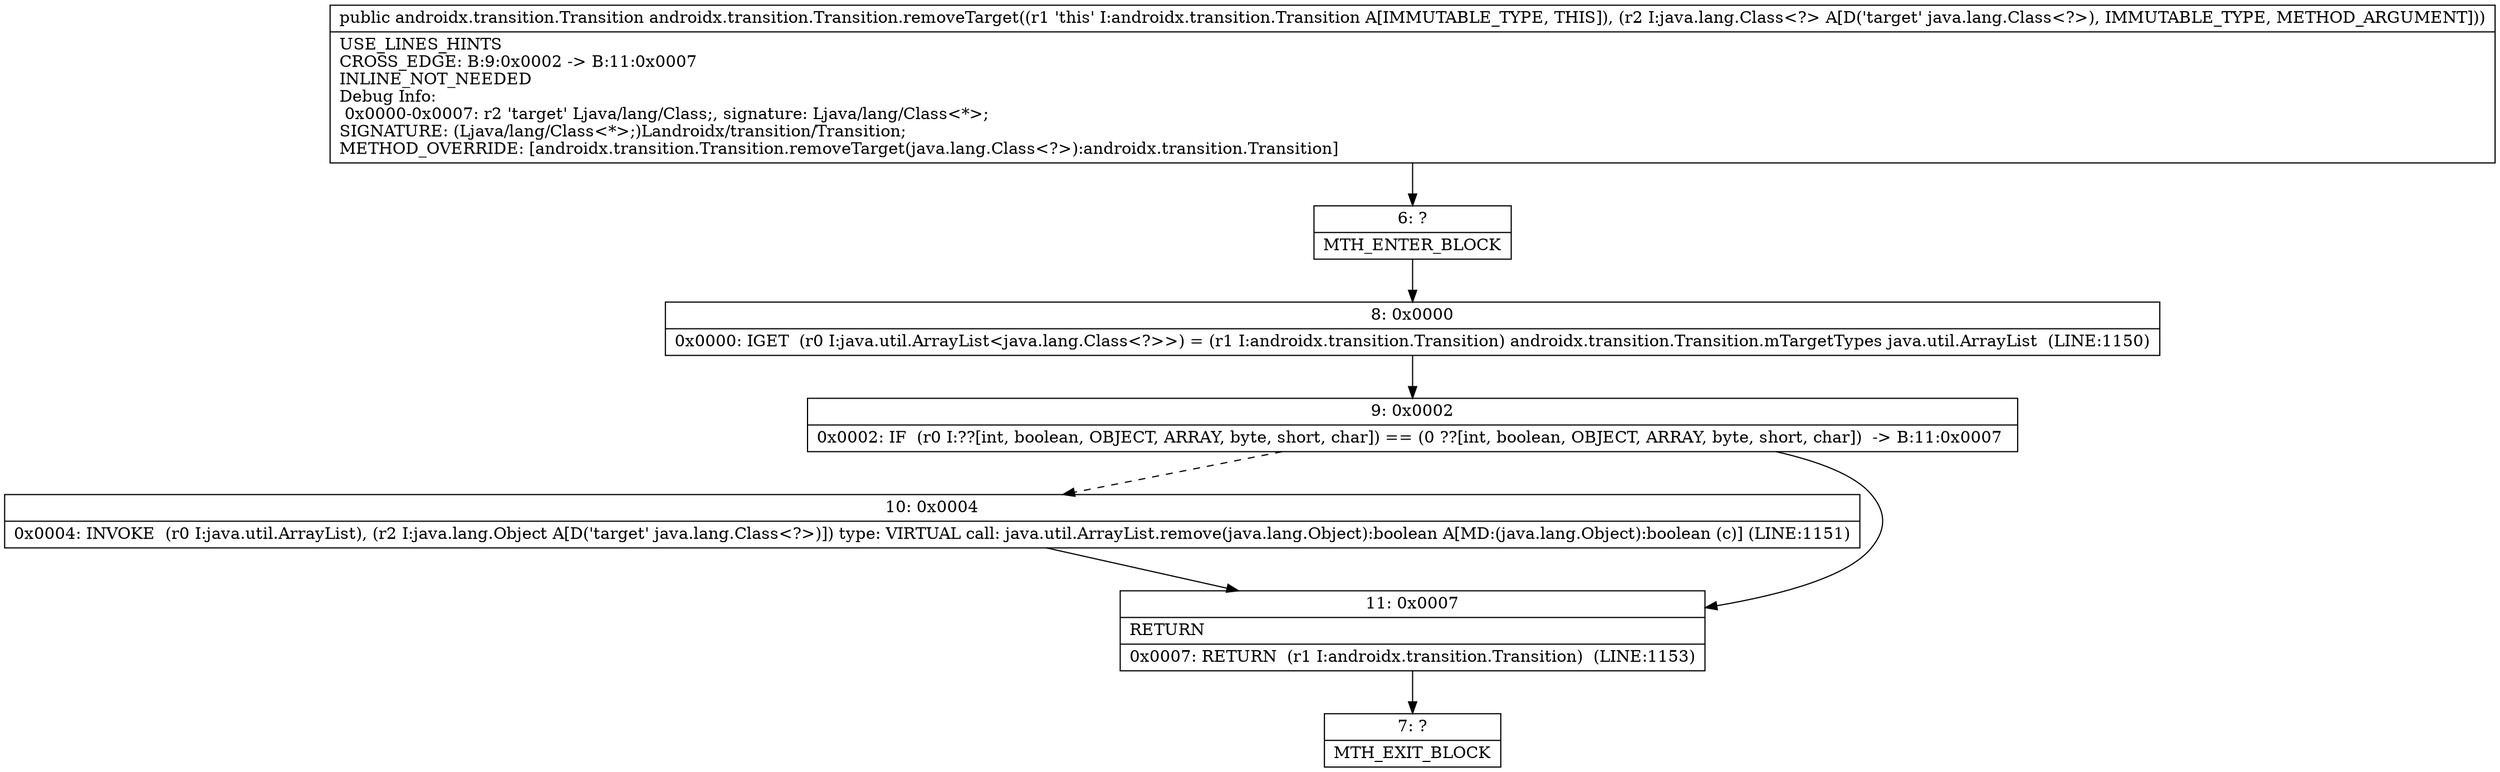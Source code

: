 digraph "CFG forandroidx.transition.Transition.removeTarget(Ljava\/lang\/Class;)Landroidx\/transition\/Transition;" {
Node_6 [shape=record,label="{6\:\ ?|MTH_ENTER_BLOCK\l}"];
Node_8 [shape=record,label="{8\:\ 0x0000|0x0000: IGET  (r0 I:java.util.ArrayList\<java.lang.Class\<?\>\>) = (r1 I:androidx.transition.Transition) androidx.transition.Transition.mTargetTypes java.util.ArrayList  (LINE:1150)\l}"];
Node_9 [shape=record,label="{9\:\ 0x0002|0x0002: IF  (r0 I:??[int, boolean, OBJECT, ARRAY, byte, short, char]) == (0 ??[int, boolean, OBJECT, ARRAY, byte, short, char])  \-\> B:11:0x0007 \l}"];
Node_10 [shape=record,label="{10\:\ 0x0004|0x0004: INVOKE  (r0 I:java.util.ArrayList), (r2 I:java.lang.Object A[D('target' java.lang.Class\<?\>)]) type: VIRTUAL call: java.util.ArrayList.remove(java.lang.Object):boolean A[MD:(java.lang.Object):boolean (c)] (LINE:1151)\l}"];
Node_11 [shape=record,label="{11\:\ 0x0007|RETURN\l|0x0007: RETURN  (r1 I:androidx.transition.Transition)  (LINE:1153)\l}"];
Node_7 [shape=record,label="{7\:\ ?|MTH_EXIT_BLOCK\l}"];
MethodNode[shape=record,label="{public androidx.transition.Transition androidx.transition.Transition.removeTarget((r1 'this' I:androidx.transition.Transition A[IMMUTABLE_TYPE, THIS]), (r2 I:java.lang.Class\<?\> A[D('target' java.lang.Class\<?\>), IMMUTABLE_TYPE, METHOD_ARGUMENT]))  | USE_LINES_HINTS\lCROSS_EDGE: B:9:0x0002 \-\> B:11:0x0007\lINLINE_NOT_NEEDED\lDebug Info:\l  0x0000\-0x0007: r2 'target' Ljava\/lang\/Class;, signature: Ljava\/lang\/Class\<*\>;\lSIGNATURE: (Ljava\/lang\/Class\<*\>;)Landroidx\/transition\/Transition;\lMETHOD_OVERRIDE: [androidx.transition.Transition.removeTarget(java.lang.Class\<?\>):androidx.transition.Transition]\l}"];
MethodNode -> Node_6;Node_6 -> Node_8;
Node_8 -> Node_9;
Node_9 -> Node_10[style=dashed];
Node_9 -> Node_11;
Node_10 -> Node_11;
Node_11 -> Node_7;
}

